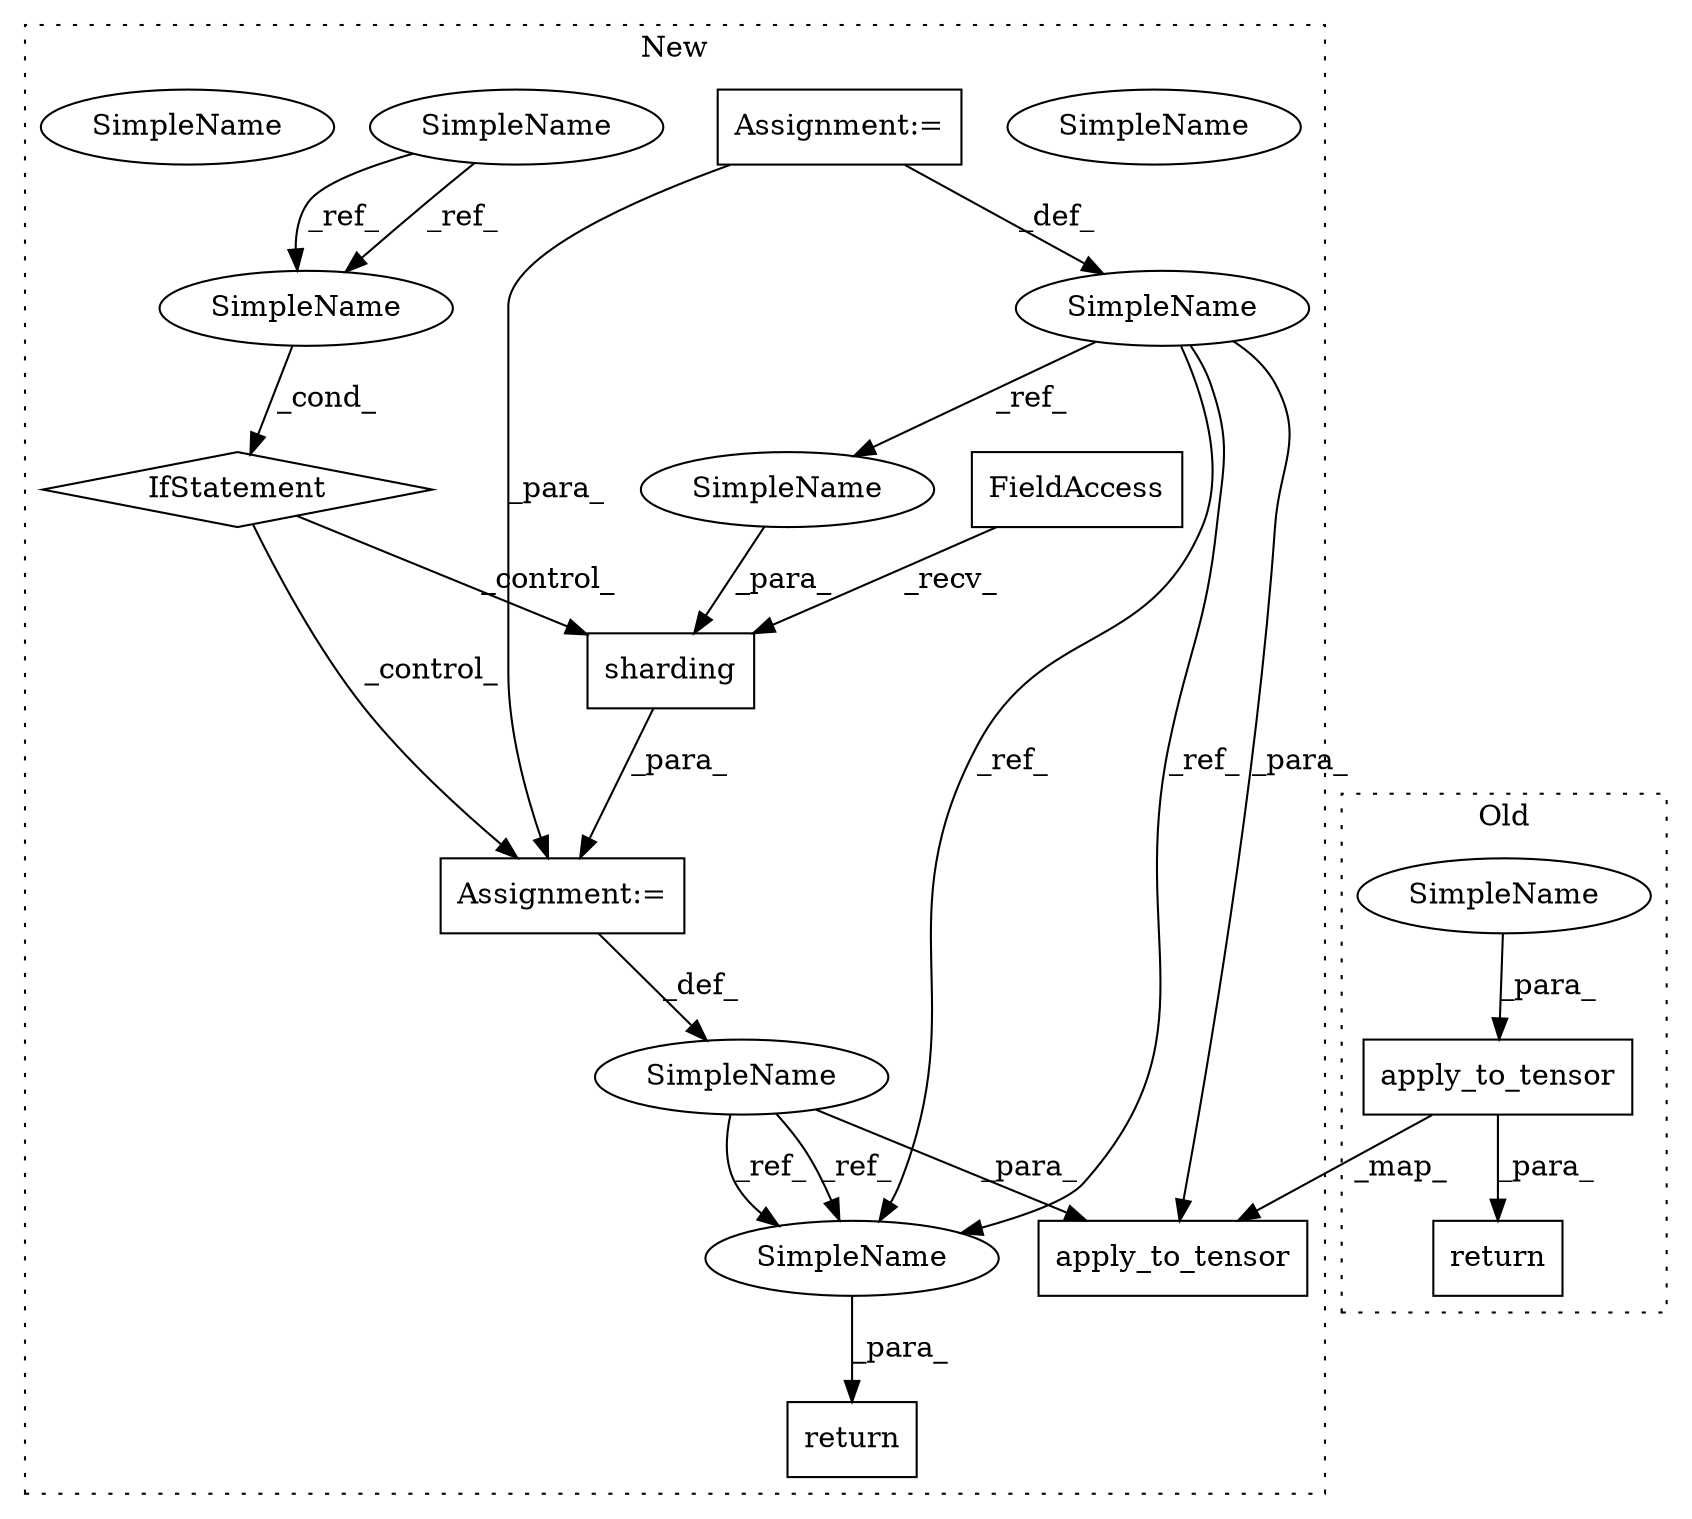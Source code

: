 digraph G {
subgraph cluster0 {
1 [label="return" a="41" s="5594" l="7" shape="box"];
10 [label="apply_to_tensor" a="32" s="5632,5692" l="16,1" shape="box"];
18 [label="SimpleName" a="42" s="5677" l="15" shape="ellipse"];
label = "Old";
style="dotted";
}
subgraph cluster1 {
2 [label="sharding" a="32" s="5749,5764" l="9,1" shape="box"];
3 [label="FieldAccess" a="22" s="5711" l="10" shape="box"];
4 [label="SimpleName" a="42" s="5679" l="15" shape="ellipse"];
5 [label="IfStatement" a="25" s="5675,5694" l="4,2" shape="diamond"];
6 [label="SimpleName" a="42" s="5663" l="6" shape="ellipse"];
7 [label="return" a="41" s="5859" l="7" shape="box"];
8 [label="Assignment:=" a="7" s="5663" l="6" shape="box"];
9 [label="Assignment:=" a="7" s="5710" l="1" shape="box"];
11 [label="apply_to_tensor" a="32" s="5808,5852" l="16,1" shape="box"];
12 [label="SimpleName" a="42" s="5614" l="15" shape="ellipse"];
13 [label="SimpleName" a="42" s="5704" l="6" shape="ellipse"];
14 [label="SimpleName" a="42" s="5679" l="15" shape="ellipse"];
15 [label="SimpleName" a="42" s="5866" l="6" shape="ellipse"];
16 [label="SimpleName" a="42" s="5758" l="6" shape="ellipse"];
17 [label="SimpleName" a="42" s="5866" l="6" shape="ellipse"];
label = "New";
style="dotted";
}
2 -> 9 [label="_para_"];
3 -> 2 [label="_recv_"];
5 -> 2 [label="_control_"];
5 -> 9 [label="_control_"];
6 -> 11 [label="_para_"];
6 -> 17 [label="_ref_"];
6 -> 17 [label="_ref_"];
6 -> 16 [label="_ref_"];
8 -> 6 [label="_def_"];
8 -> 9 [label="_para_"];
9 -> 13 [label="_def_"];
10 -> 11 [label="_map_"];
10 -> 1 [label="_para_"];
12 -> 14 [label="_ref_"];
12 -> 14 [label="_ref_"];
13 -> 11 [label="_para_"];
13 -> 17 [label="_ref_"];
13 -> 17 [label="_ref_"];
14 -> 5 [label="_cond_"];
16 -> 2 [label="_para_"];
17 -> 7 [label="_para_"];
18 -> 10 [label="_para_"];
}